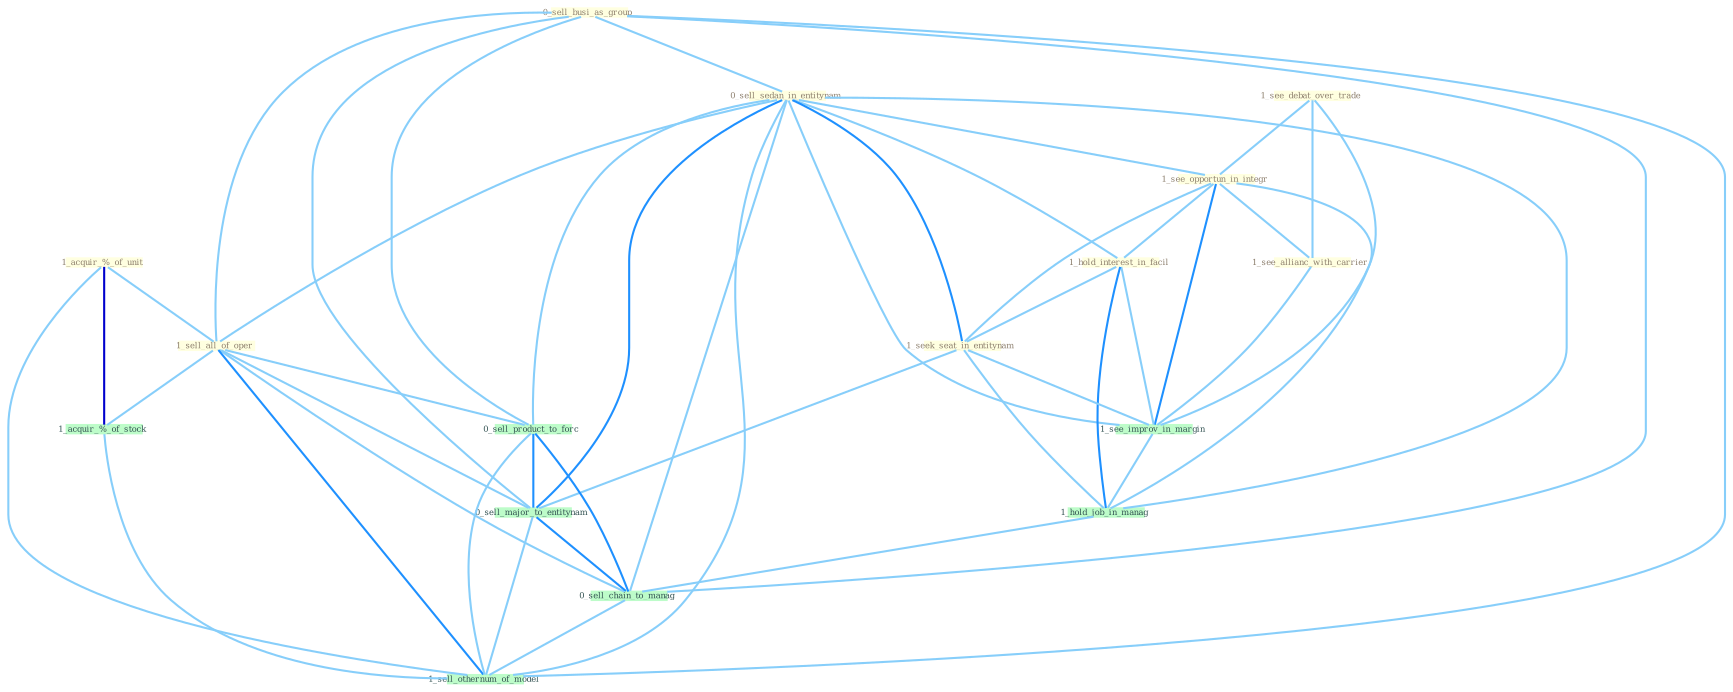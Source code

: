 Graph G{ 
    node
    [shape=polygon,style=filled,width=.5,height=.06,color="#BDFCC9",fixedsize=true,fontsize=4,
    fontcolor="#2f4f4f"];
    {node
    [color="#ffffe0", fontcolor="#8b7d6b"] "0_sell_busi_as_group " "1_acquir_%_of_unit " "1_see_debat_over_trade " "0_sell_sedan_in_entitynam " "1_see_opportun_in_integr " "1_hold_interest_in_facil " "1_seek_seat_in_entitynam " "1_see_allianc_with_carrier " "1_sell_all_of_oper "}
{node [color="#fff0f5", fontcolor="#b22222"]}
edge [color="#B0E2FF"];

	"0_sell_busi_as_group " -- "0_sell_sedan_in_entitynam " [w="1", color="#87cefa" ];
	"0_sell_busi_as_group " -- "1_sell_all_of_oper " [w="1", color="#87cefa" ];
	"0_sell_busi_as_group " -- "0_sell_product_to_forc " [w="1", color="#87cefa" ];
	"0_sell_busi_as_group " -- "0_sell_major_to_entitynam " [w="1", color="#87cefa" ];
	"0_sell_busi_as_group " -- "0_sell_chain_to_manag " [w="1", color="#87cefa" ];
	"0_sell_busi_as_group " -- "1_sell_othernum_of_model " [w="1", color="#87cefa" ];
	"1_acquir_%_of_unit " -- "1_sell_all_of_oper " [w="1", color="#87cefa" ];
	"1_acquir_%_of_unit " -- "1_acquir_%_of_stock " [w="3", color="#0000cd" , len=0.6];
	"1_acquir_%_of_unit " -- "1_sell_othernum_of_model " [w="1", color="#87cefa" ];
	"1_see_debat_over_trade " -- "1_see_opportun_in_integr " [w="1", color="#87cefa" ];
	"1_see_debat_over_trade " -- "1_see_allianc_with_carrier " [w="1", color="#87cefa" ];
	"1_see_debat_over_trade " -- "1_see_improv_in_margin " [w="1", color="#87cefa" ];
	"0_sell_sedan_in_entitynam " -- "1_see_opportun_in_integr " [w="1", color="#87cefa" ];
	"0_sell_sedan_in_entitynam " -- "1_hold_interest_in_facil " [w="1", color="#87cefa" ];
	"0_sell_sedan_in_entitynam " -- "1_seek_seat_in_entitynam " [w="2", color="#1e90ff" , len=0.8];
	"0_sell_sedan_in_entitynam " -- "1_sell_all_of_oper " [w="1", color="#87cefa" ];
	"0_sell_sedan_in_entitynam " -- "1_see_improv_in_margin " [w="1", color="#87cefa" ];
	"0_sell_sedan_in_entitynam " -- "1_hold_job_in_manag " [w="1", color="#87cefa" ];
	"0_sell_sedan_in_entitynam " -- "0_sell_product_to_forc " [w="1", color="#87cefa" ];
	"0_sell_sedan_in_entitynam " -- "0_sell_major_to_entitynam " [w="2", color="#1e90ff" , len=0.8];
	"0_sell_sedan_in_entitynam " -- "0_sell_chain_to_manag " [w="1", color="#87cefa" ];
	"0_sell_sedan_in_entitynam " -- "1_sell_othernum_of_model " [w="1", color="#87cefa" ];
	"1_see_opportun_in_integr " -- "1_hold_interest_in_facil " [w="1", color="#87cefa" ];
	"1_see_opportun_in_integr " -- "1_seek_seat_in_entitynam " [w="1", color="#87cefa" ];
	"1_see_opportun_in_integr " -- "1_see_allianc_with_carrier " [w="1", color="#87cefa" ];
	"1_see_opportun_in_integr " -- "1_see_improv_in_margin " [w="2", color="#1e90ff" , len=0.8];
	"1_see_opportun_in_integr " -- "1_hold_job_in_manag " [w="1", color="#87cefa" ];
	"1_hold_interest_in_facil " -- "1_seek_seat_in_entitynam " [w="1", color="#87cefa" ];
	"1_hold_interest_in_facil " -- "1_see_improv_in_margin " [w="1", color="#87cefa" ];
	"1_hold_interest_in_facil " -- "1_hold_job_in_manag " [w="2", color="#1e90ff" , len=0.8];
	"1_seek_seat_in_entitynam " -- "1_see_improv_in_margin " [w="1", color="#87cefa" ];
	"1_seek_seat_in_entitynam " -- "1_hold_job_in_manag " [w="1", color="#87cefa" ];
	"1_seek_seat_in_entitynam " -- "0_sell_major_to_entitynam " [w="1", color="#87cefa" ];
	"1_see_allianc_with_carrier " -- "1_see_improv_in_margin " [w="1", color="#87cefa" ];
	"1_sell_all_of_oper " -- "1_acquir_%_of_stock " [w="1", color="#87cefa" ];
	"1_sell_all_of_oper " -- "0_sell_product_to_forc " [w="1", color="#87cefa" ];
	"1_sell_all_of_oper " -- "0_sell_major_to_entitynam " [w="1", color="#87cefa" ];
	"1_sell_all_of_oper " -- "0_sell_chain_to_manag " [w="1", color="#87cefa" ];
	"1_sell_all_of_oper " -- "1_sell_othernum_of_model " [w="2", color="#1e90ff" , len=0.8];
	"1_see_improv_in_margin " -- "1_hold_job_in_manag " [w="1", color="#87cefa" ];
	"1_acquir_%_of_stock " -- "1_sell_othernum_of_model " [w="1", color="#87cefa" ];
	"1_hold_job_in_manag " -- "0_sell_chain_to_manag " [w="1", color="#87cefa" ];
	"0_sell_product_to_forc " -- "0_sell_major_to_entitynam " [w="2", color="#1e90ff" , len=0.8];
	"0_sell_product_to_forc " -- "0_sell_chain_to_manag " [w="2", color="#1e90ff" , len=0.8];
	"0_sell_product_to_forc " -- "1_sell_othernum_of_model " [w="1", color="#87cefa" ];
	"0_sell_major_to_entitynam " -- "0_sell_chain_to_manag " [w="2", color="#1e90ff" , len=0.8];
	"0_sell_major_to_entitynam " -- "1_sell_othernum_of_model " [w="1", color="#87cefa" ];
	"0_sell_chain_to_manag " -- "1_sell_othernum_of_model " [w="1", color="#87cefa" ];
}